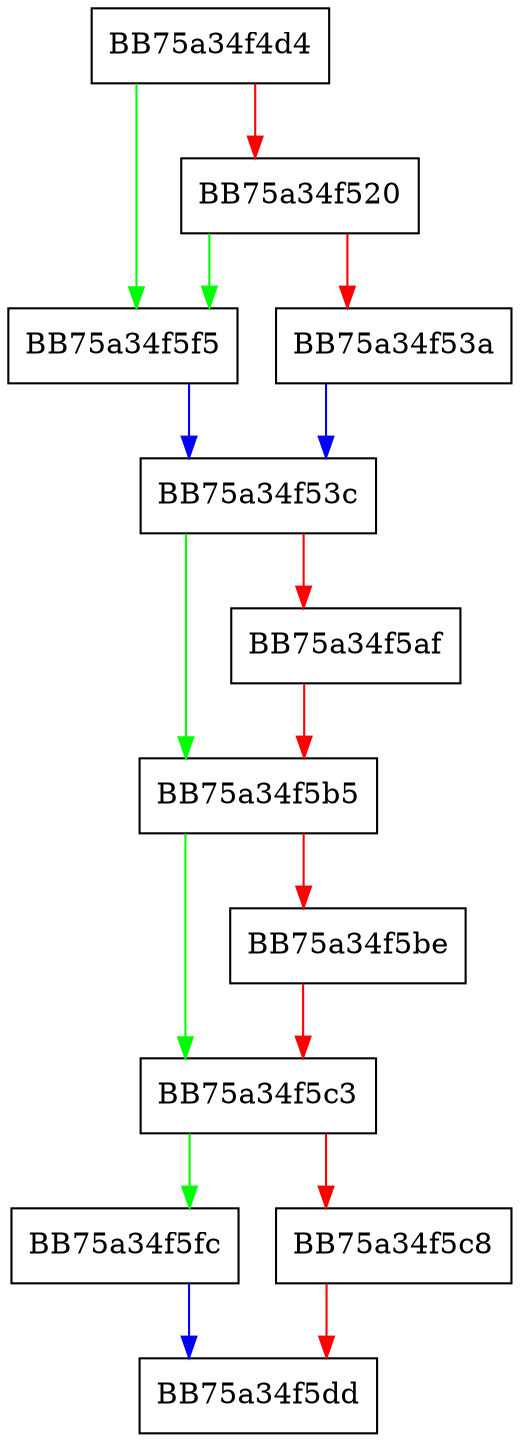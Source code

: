 digraph manageThread {
  node [shape="box"];
  graph [splines=ortho];
  BB75a34f4d4 -> BB75a34f5f5 [color="green"];
  BB75a34f4d4 -> BB75a34f520 [color="red"];
  BB75a34f520 -> BB75a34f5f5 [color="green"];
  BB75a34f520 -> BB75a34f53a [color="red"];
  BB75a34f53a -> BB75a34f53c [color="blue"];
  BB75a34f53c -> BB75a34f5b5 [color="green"];
  BB75a34f53c -> BB75a34f5af [color="red"];
  BB75a34f5af -> BB75a34f5b5 [color="red"];
  BB75a34f5b5 -> BB75a34f5c3 [color="green"];
  BB75a34f5b5 -> BB75a34f5be [color="red"];
  BB75a34f5be -> BB75a34f5c3 [color="red"];
  BB75a34f5c3 -> BB75a34f5fc [color="green"];
  BB75a34f5c3 -> BB75a34f5c8 [color="red"];
  BB75a34f5c8 -> BB75a34f5dd [color="red"];
  BB75a34f5f5 -> BB75a34f53c [color="blue"];
  BB75a34f5fc -> BB75a34f5dd [color="blue"];
}